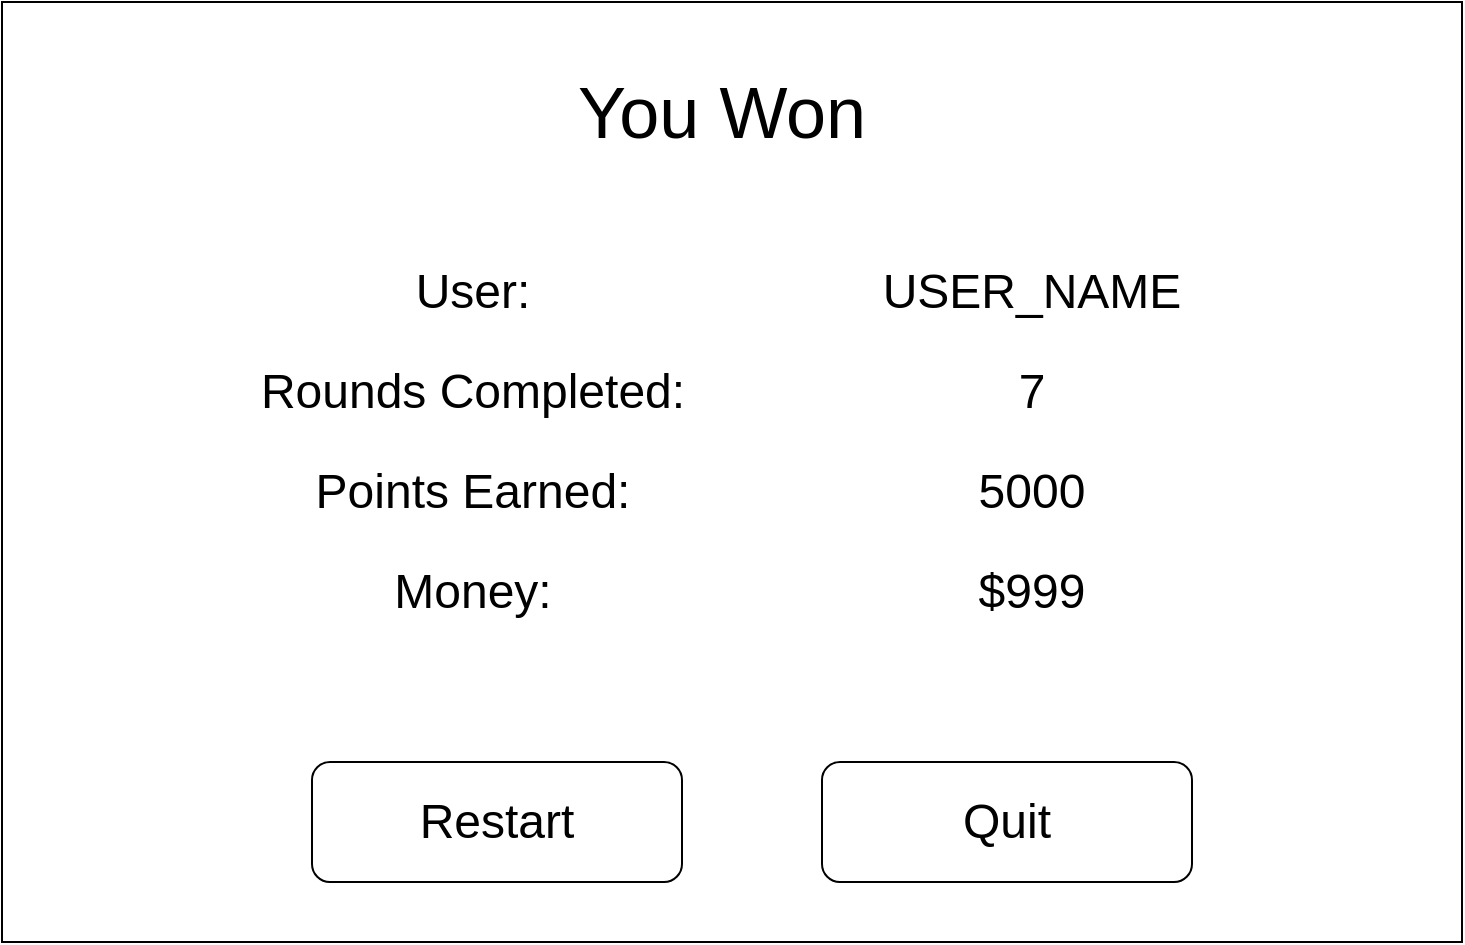 <mxfile version="24.2.1" type="device">
  <diagram name="Page-1" id="Z18FmB7hKVcyfcEsuAay">
    <mxGraphModel dx="1413" dy="674" grid="1" gridSize="10" guides="1" tooltips="1" connect="1" arrows="1" fold="1" page="1" pageScale="1" pageWidth="850" pageHeight="1100" math="0" shadow="0">
      <root>
        <mxCell id="0" />
        <mxCell id="1" parent="0" />
        <mxCell id="FMDEGctsnKs-etovY0dm-1" value="" style="rounded=0;whiteSpace=wrap;html=1;" vertex="1" parent="1">
          <mxGeometry x="150" y="70" width="730" height="470" as="geometry" />
        </mxCell>
        <mxCell id="FMDEGctsnKs-etovY0dm-24" value="&lt;font style=&quot;font-size: 14px;&quot;&gt;&lt;font style=&quot;font-size: 36px;&quot;&gt;You Won&lt;/font&gt;&lt;br&gt;&lt;/font&gt;" style="text;html=1;align=center;verticalAlign=middle;whiteSpace=wrap;rounded=0;" vertex="1" parent="1">
          <mxGeometry x="415" y="110" width="190" height="30" as="geometry" />
        </mxCell>
        <mxCell id="FMDEGctsnKs-etovY0dm-26" value="&lt;font style=&quot;font-size: 24px;&quot;&gt;&lt;font&gt;USER_NAME&lt;/font&gt;&lt;br&gt;&lt;/font&gt;" style="text;html=1;align=center;verticalAlign=middle;whiteSpace=wrap;rounded=0;" vertex="1" parent="1">
          <mxGeometry x="570" y="200" width="190" height="30" as="geometry" />
        </mxCell>
        <mxCell id="FMDEGctsnKs-etovY0dm-28" value="&lt;font style=&quot;font-size: 24px;&quot;&gt;&lt;font&gt;Money:&lt;br&gt;&lt;/font&gt;&lt;/font&gt;" style="text;html=1;align=center;verticalAlign=middle;whiteSpace=wrap;rounded=0;" vertex="1" parent="1">
          <mxGeometry x="277.5" y="350" width="215" height="30" as="geometry" />
        </mxCell>
        <mxCell id="FMDEGctsnKs-etovY0dm-30" value="&lt;font style=&quot;font-size: 24px;&quot;&gt;Restart&lt;/font&gt;" style="rounded=1;whiteSpace=wrap;html=1;" vertex="1" parent="1">
          <mxGeometry x="305" y="450" width="185" height="60" as="geometry" />
        </mxCell>
        <mxCell id="FMDEGctsnKs-etovY0dm-31" value="&lt;font style=&quot;font-size: 24px;&quot;&gt;Quit&lt;/font&gt;" style="rounded=1;whiteSpace=wrap;html=1;" vertex="1" parent="1">
          <mxGeometry x="560" y="450" width="185" height="60" as="geometry" />
        </mxCell>
        <mxCell id="FMDEGctsnKs-etovY0dm-32" value="&lt;div align=&quot;left&quot;&gt;&lt;font style=&quot;font-size: 24px;&quot;&gt;&lt;font&gt;Points Earned:&lt;/font&gt;&lt;/font&gt;&lt;/div&gt;" style="text;html=1;align=center;verticalAlign=middle;whiteSpace=wrap;rounded=0;" vertex="1" parent="1">
          <mxGeometry x="277.5" y="300" width="215" height="30" as="geometry" />
        </mxCell>
        <mxCell id="FMDEGctsnKs-etovY0dm-33" value="&lt;div align=&quot;left&quot;&gt;&lt;font style=&quot;font-size: 24px;&quot;&gt;&lt;font&gt;User:&lt;br&gt;&lt;/font&gt;&lt;/font&gt;&lt;/div&gt;" style="text;html=1;align=center;verticalAlign=middle;whiteSpace=wrap;rounded=0;" vertex="1" parent="1">
          <mxGeometry x="277.5" y="200" width="215" height="30" as="geometry" />
        </mxCell>
        <mxCell id="FMDEGctsnKs-etovY0dm-34" value="&lt;font style=&quot;font-size: 24px;&quot;&gt;&lt;font&gt;5000&lt;/font&gt;&lt;/font&gt;" style="text;html=1;align=center;verticalAlign=middle;whiteSpace=wrap;rounded=0;" vertex="1" parent="1">
          <mxGeometry x="570" y="300" width="190" height="30" as="geometry" />
        </mxCell>
        <mxCell id="FMDEGctsnKs-etovY0dm-36" value="&lt;font style=&quot;font-size: 24px;&quot;&gt;&lt;font&gt;Rounds Completed:&lt;br&gt;&lt;/font&gt;&lt;/font&gt;" style="text;html=1;align=center;verticalAlign=middle;whiteSpace=wrap;rounded=0;" vertex="1" parent="1">
          <mxGeometry x="277.5" y="250" width="215" height="30" as="geometry" />
        </mxCell>
        <mxCell id="FMDEGctsnKs-etovY0dm-37" value="&lt;font style=&quot;font-size: 24px;&quot;&gt;&lt;font&gt;7&lt;/font&gt;&lt;/font&gt;" style="text;html=1;align=center;verticalAlign=middle;whiteSpace=wrap;rounded=0;" vertex="1" parent="1">
          <mxGeometry x="570" y="250" width="190" height="30" as="geometry" />
        </mxCell>
        <mxCell id="FMDEGctsnKs-etovY0dm-38" value="&lt;font style=&quot;font-size: 24px;&quot;&gt;&lt;font&gt;$999&lt;/font&gt;&lt;/font&gt;" style="text;html=1;align=center;verticalAlign=middle;whiteSpace=wrap;rounded=0;" vertex="1" parent="1">
          <mxGeometry x="570" y="350" width="190" height="30" as="geometry" />
        </mxCell>
      </root>
    </mxGraphModel>
  </diagram>
</mxfile>
